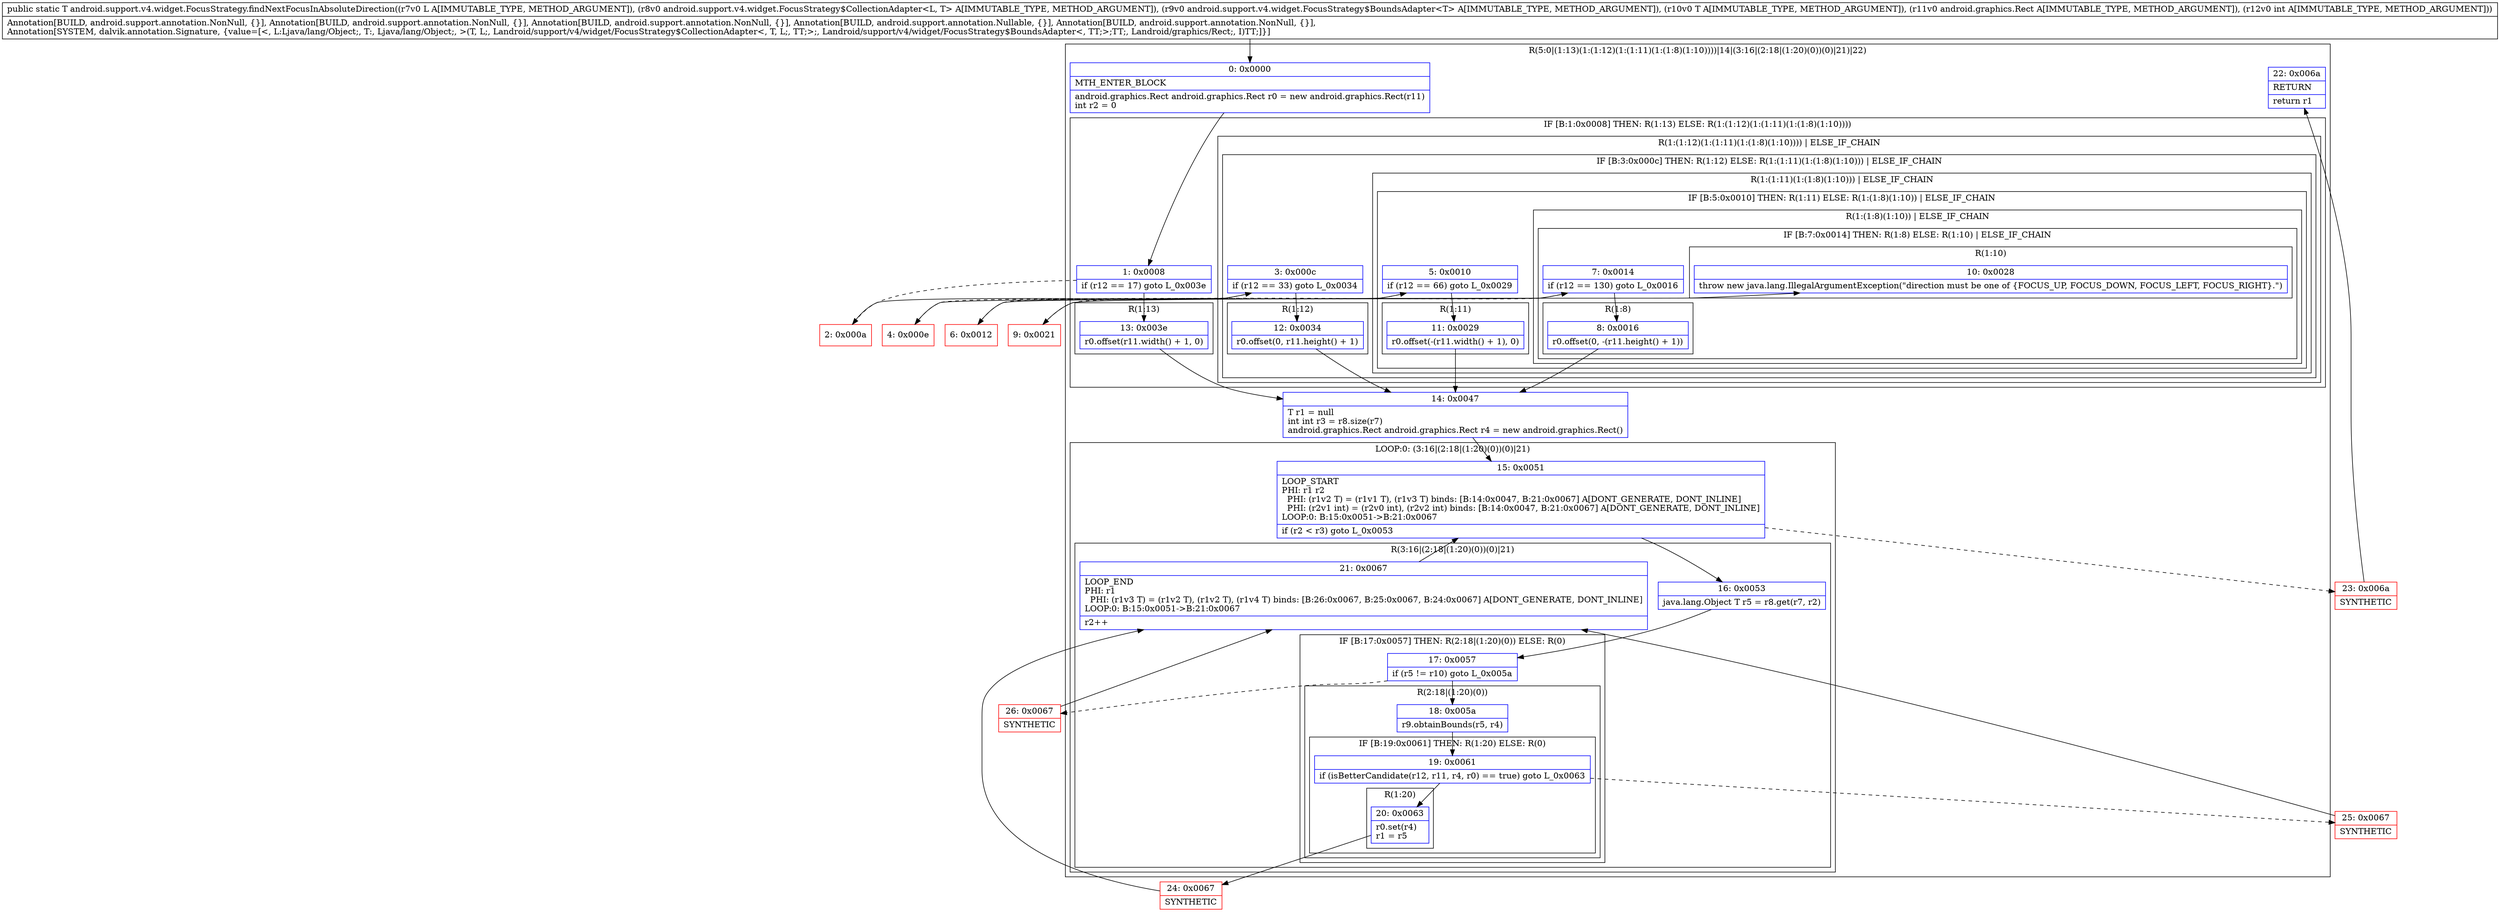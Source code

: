digraph "CFG forandroid.support.v4.widget.FocusStrategy.findNextFocusInAbsoluteDirection(Ljava\/lang\/Object;Landroid\/support\/v4\/widget\/FocusStrategy$CollectionAdapter;Landroid\/support\/v4\/widget\/FocusStrategy$BoundsAdapter;Ljava\/lang\/Object;Landroid\/graphics\/Rect;I)Ljava\/lang\/Object;" {
subgraph cluster_Region_777302705 {
label = "R(5:0|(1:13)(1:(1:12)(1:(1:11)(1:(1:8)(1:10))))|14|(3:16|(2:18|(1:20)(0))(0)|21)|22)";
node [shape=record,color=blue];
Node_0 [shape=record,label="{0\:\ 0x0000|MTH_ENTER_BLOCK\l|android.graphics.Rect android.graphics.Rect r0 = new android.graphics.Rect(r11)\lint r2 = 0\l}"];
subgraph cluster_IfRegion_1377993950 {
label = "IF [B:1:0x0008] THEN: R(1:13) ELSE: R(1:(1:12)(1:(1:11)(1:(1:8)(1:10))))";
node [shape=record,color=blue];
Node_1 [shape=record,label="{1\:\ 0x0008|if (r12 == 17) goto L_0x003e\l}"];
subgraph cluster_Region_828668329 {
label = "R(1:13)";
node [shape=record,color=blue];
Node_13 [shape=record,label="{13\:\ 0x003e|r0.offset(r11.width() + 1, 0)\l}"];
}
subgraph cluster_Region_590251333 {
label = "R(1:(1:12)(1:(1:11)(1:(1:8)(1:10)))) | ELSE_IF_CHAIN\l";
node [shape=record,color=blue];
subgraph cluster_IfRegion_1077509126 {
label = "IF [B:3:0x000c] THEN: R(1:12) ELSE: R(1:(1:11)(1:(1:8)(1:10))) | ELSE_IF_CHAIN\l";
node [shape=record,color=blue];
Node_3 [shape=record,label="{3\:\ 0x000c|if (r12 == 33) goto L_0x0034\l}"];
subgraph cluster_Region_1700306118 {
label = "R(1:12)";
node [shape=record,color=blue];
Node_12 [shape=record,label="{12\:\ 0x0034|r0.offset(0, r11.height() + 1)\l}"];
}
subgraph cluster_Region_751297876 {
label = "R(1:(1:11)(1:(1:8)(1:10))) | ELSE_IF_CHAIN\l";
node [shape=record,color=blue];
subgraph cluster_IfRegion_1787138150 {
label = "IF [B:5:0x0010] THEN: R(1:11) ELSE: R(1:(1:8)(1:10)) | ELSE_IF_CHAIN\l";
node [shape=record,color=blue];
Node_5 [shape=record,label="{5\:\ 0x0010|if (r12 == 66) goto L_0x0029\l}"];
subgraph cluster_Region_1511450953 {
label = "R(1:11)";
node [shape=record,color=blue];
Node_11 [shape=record,label="{11\:\ 0x0029|r0.offset(\-(r11.width() + 1), 0)\l}"];
}
subgraph cluster_Region_1037448414 {
label = "R(1:(1:8)(1:10)) | ELSE_IF_CHAIN\l";
node [shape=record,color=blue];
subgraph cluster_IfRegion_914662958 {
label = "IF [B:7:0x0014] THEN: R(1:8) ELSE: R(1:10) | ELSE_IF_CHAIN\l";
node [shape=record,color=blue];
Node_7 [shape=record,label="{7\:\ 0x0014|if (r12 == 130) goto L_0x0016\l}"];
subgraph cluster_Region_1364986240 {
label = "R(1:8)";
node [shape=record,color=blue];
Node_8 [shape=record,label="{8\:\ 0x0016|r0.offset(0, \-(r11.height() + 1))\l}"];
}
subgraph cluster_Region_628758767 {
label = "R(1:10)";
node [shape=record,color=blue];
Node_10 [shape=record,label="{10\:\ 0x0028|throw new java.lang.IllegalArgumentException(\"direction must be one of \{FOCUS_UP, FOCUS_DOWN, FOCUS_LEFT, FOCUS_RIGHT\}.\")\l}"];
}
}
}
}
}
}
}
}
Node_14 [shape=record,label="{14\:\ 0x0047|T r1 = null\lint int r3 = r8.size(r7)\landroid.graphics.Rect android.graphics.Rect r4 = new android.graphics.Rect()\l}"];
subgraph cluster_LoopRegion_256467090 {
label = "LOOP:0: (3:16|(2:18|(1:20)(0))(0)|21)";
node [shape=record,color=blue];
Node_15 [shape=record,label="{15\:\ 0x0051|LOOP_START\lPHI: r1 r2 \l  PHI: (r1v2 T) = (r1v1 T), (r1v3 T) binds: [B:14:0x0047, B:21:0x0067] A[DONT_GENERATE, DONT_INLINE]\l  PHI: (r2v1 int) = (r2v0 int), (r2v2 int) binds: [B:14:0x0047, B:21:0x0067] A[DONT_GENERATE, DONT_INLINE]\lLOOP:0: B:15:0x0051\-\>B:21:0x0067\l|if (r2 \< r3) goto L_0x0053\l}"];
subgraph cluster_Region_1055422706 {
label = "R(3:16|(2:18|(1:20)(0))(0)|21)";
node [shape=record,color=blue];
Node_16 [shape=record,label="{16\:\ 0x0053|java.lang.Object T r5 = r8.get(r7, r2)\l}"];
subgraph cluster_IfRegion_1744704038 {
label = "IF [B:17:0x0057] THEN: R(2:18|(1:20)(0)) ELSE: R(0)";
node [shape=record,color=blue];
Node_17 [shape=record,label="{17\:\ 0x0057|if (r5 != r10) goto L_0x005a\l}"];
subgraph cluster_Region_1101648415 {
label = "R(2:18|(1:20)(0))";
node [shape=record,color=blue];
Node_18 [shape=record,label="{18\:\ 0x005a|r9.obtainBounds(r5, r4)\l}"];
subgraph cluster_IfRegion_1130863411 {
label = "IF [B:19:0x0061] THEN: R(1:20) ELSE: R(0)";
node [shape=record,color=blue];
Node_19 [shape=record,label="{19\:\ 0x0061|if (isBetterCandidate(r12, r11, r4, r0) == true) goto L_0x0063\l}"];
subgraph cluster_Region_1652068661 {
label = "R(1:20)";
node [shape=record,color=blue];
Node_20 [shape=record,label="{20\:\ 0x0063|r0.set(r4)\lr1 = r5\l}"];
}
subgraph cluster_Region_1664789126 {
label = "R(0)";
node [shape=record,color=blue];
}
}
}
subgraph cluster_Region_1875247867 {
label = "R(0)";
node [shape=record,color=blue];
}
}
Node_21 [shape=record,label="{21\:\ 0x0067|LOOP_END\lPHI: r1 \l  PHI: (r1v3 T) = (r1v2 T), (r1v2 T), (r1v4 T) binds: [B:26:0x0067, B:25:0x0067, B:24:0x0067] A[DONT_GENERATE, DONT_INLINE]\lLOOP:0: B:15:0x0051\-\>B:21:0x0067\l|r2++\l}"];
}
}
Node_22 [shape=record,label="{22\:\ 0x006a|RETURN\l|return r1\l}"];
}
Node_2 [shape=record,color=red,label="{2\:\ 0x000a}"];
Node_4 [shape=record,color=red,label="{4\:\ 0x000e}"];
Node_6 [shape=record,color=red,label="{6\:\ 0x0012}"];
Node_9 [shape=record,color=red,label="{9\:\ 0x0021}"];
Node_23 [shape=record,color=red,label="{23\:\ 0x006a|SYNTHETIC\l}"];
Node_24 [shape=record,color=red,label="{24\:\ 0x0067|SYNTHETIC\l}"];
Node_25 [shape=record,color=red,label="{25\:\ 0x0067|SYNTHETIC\l}"];
Node_26 [shape=record,color=red,label="{26\:\ 0x0067|SYNTHETIC\l}"];
MethodNode[shape=record,label="{public static T android.support.v4.widget.FocusStrategy.findNextFocusInAbsoluteDirection((r7v0 L A[IMMUTABLE_TYPE, METHOD_ARGUMENT]), (r8v0 android.support.v4.widget.FocusStrategy$CollectionAdapter\<L, T\> A[IMMUTABLE_TYPE, METHOD_ARGUMENT]), (r9v0 android.support.v4.widget.FocusStrategy$BoundsAdapter\<T\> A[IMMUTABLE_TYPE, METHOD_ARGUMENT]), (r10v0 T A[IMMUTABLE_TYPE, METHOD_ARGUMENT]), (r11v0 android.graphics.Rect A[IMMUTABLE_TYPE, METHOD_ARGUMENT]), (r12v0 int A[IMMUTABLE_TYPE, METHOD_ARGUMENT]))  | Annotation[BUILD, android.support.annotation.NonNull, \{\}], Annotation[BUILD, android.support.annotation.NonNull, \{\}], Annotation[BUILD, android.support.annotation.NonNull, \{\}], Annotation[BUILD, android.support.annotation.Nullable, \{\}], Annotation[BUILD, android.support.annotation.NonNull, \{\}], \lAnnotation[SYSTEM, dalvik.annotation.Signature, \{value=[\<, L:Ljava\/lang\/Object;, T:, Ljava\/lang\/Object;, \>(T, L;, Landroid\/support\/v4\/widget\/FocusStrategy$CollectionAdapter\<, T, L;, TT;\>;, Landroid\/support\/v4\/widget\/FocusStrategy$BoundsAdapter\<, TT;\>;TT;, Landroid\/graphics\/Rect;, I)TT;]\}]\l}"];
MethodNode -> Node_0;
Node_0 -> Node_1;
Node_1 -> Node_2[style=dashed];
Node_1 -> Node_13;
Node_13 -> Node_14;
Node_3 -> Node_4[style=dashed];
Node_3 -> Node_12;
Node_12 -> Node_14;
Node_5 -> Node_6[style=dashed];
Node_5 -> Node_11;
Node_11 -> Node_14;
Node_7 -> Node_8;
Node_7 -> Node_9[style=dashed];
Node_8 -> Node_14;
Node_14 -> Node_15;
Node_15 -> Node_16;
Node_15 -> Node_23[style=dashed];
Node_16 -> Node_17;
Node_17 -> Node_18;
Node_17 -> Node_26[style=dashed];
Node_18 -> Node_19;
Node_19 -> Node_20;
Node_19 -> Node_25[style=dashed];
Node_20 -> Node_24;
Node_21 -> Node_15;
Node_2 -> Node_3;
Node_4 -> Node_5;
Node_6 -> Node_7;
Node_9 -> Node_10;
Node_23 -> Node_22;
Node_24 -> Node_21;
Node_25 -> Node_21;
Node_26 -> Node_21;
}

